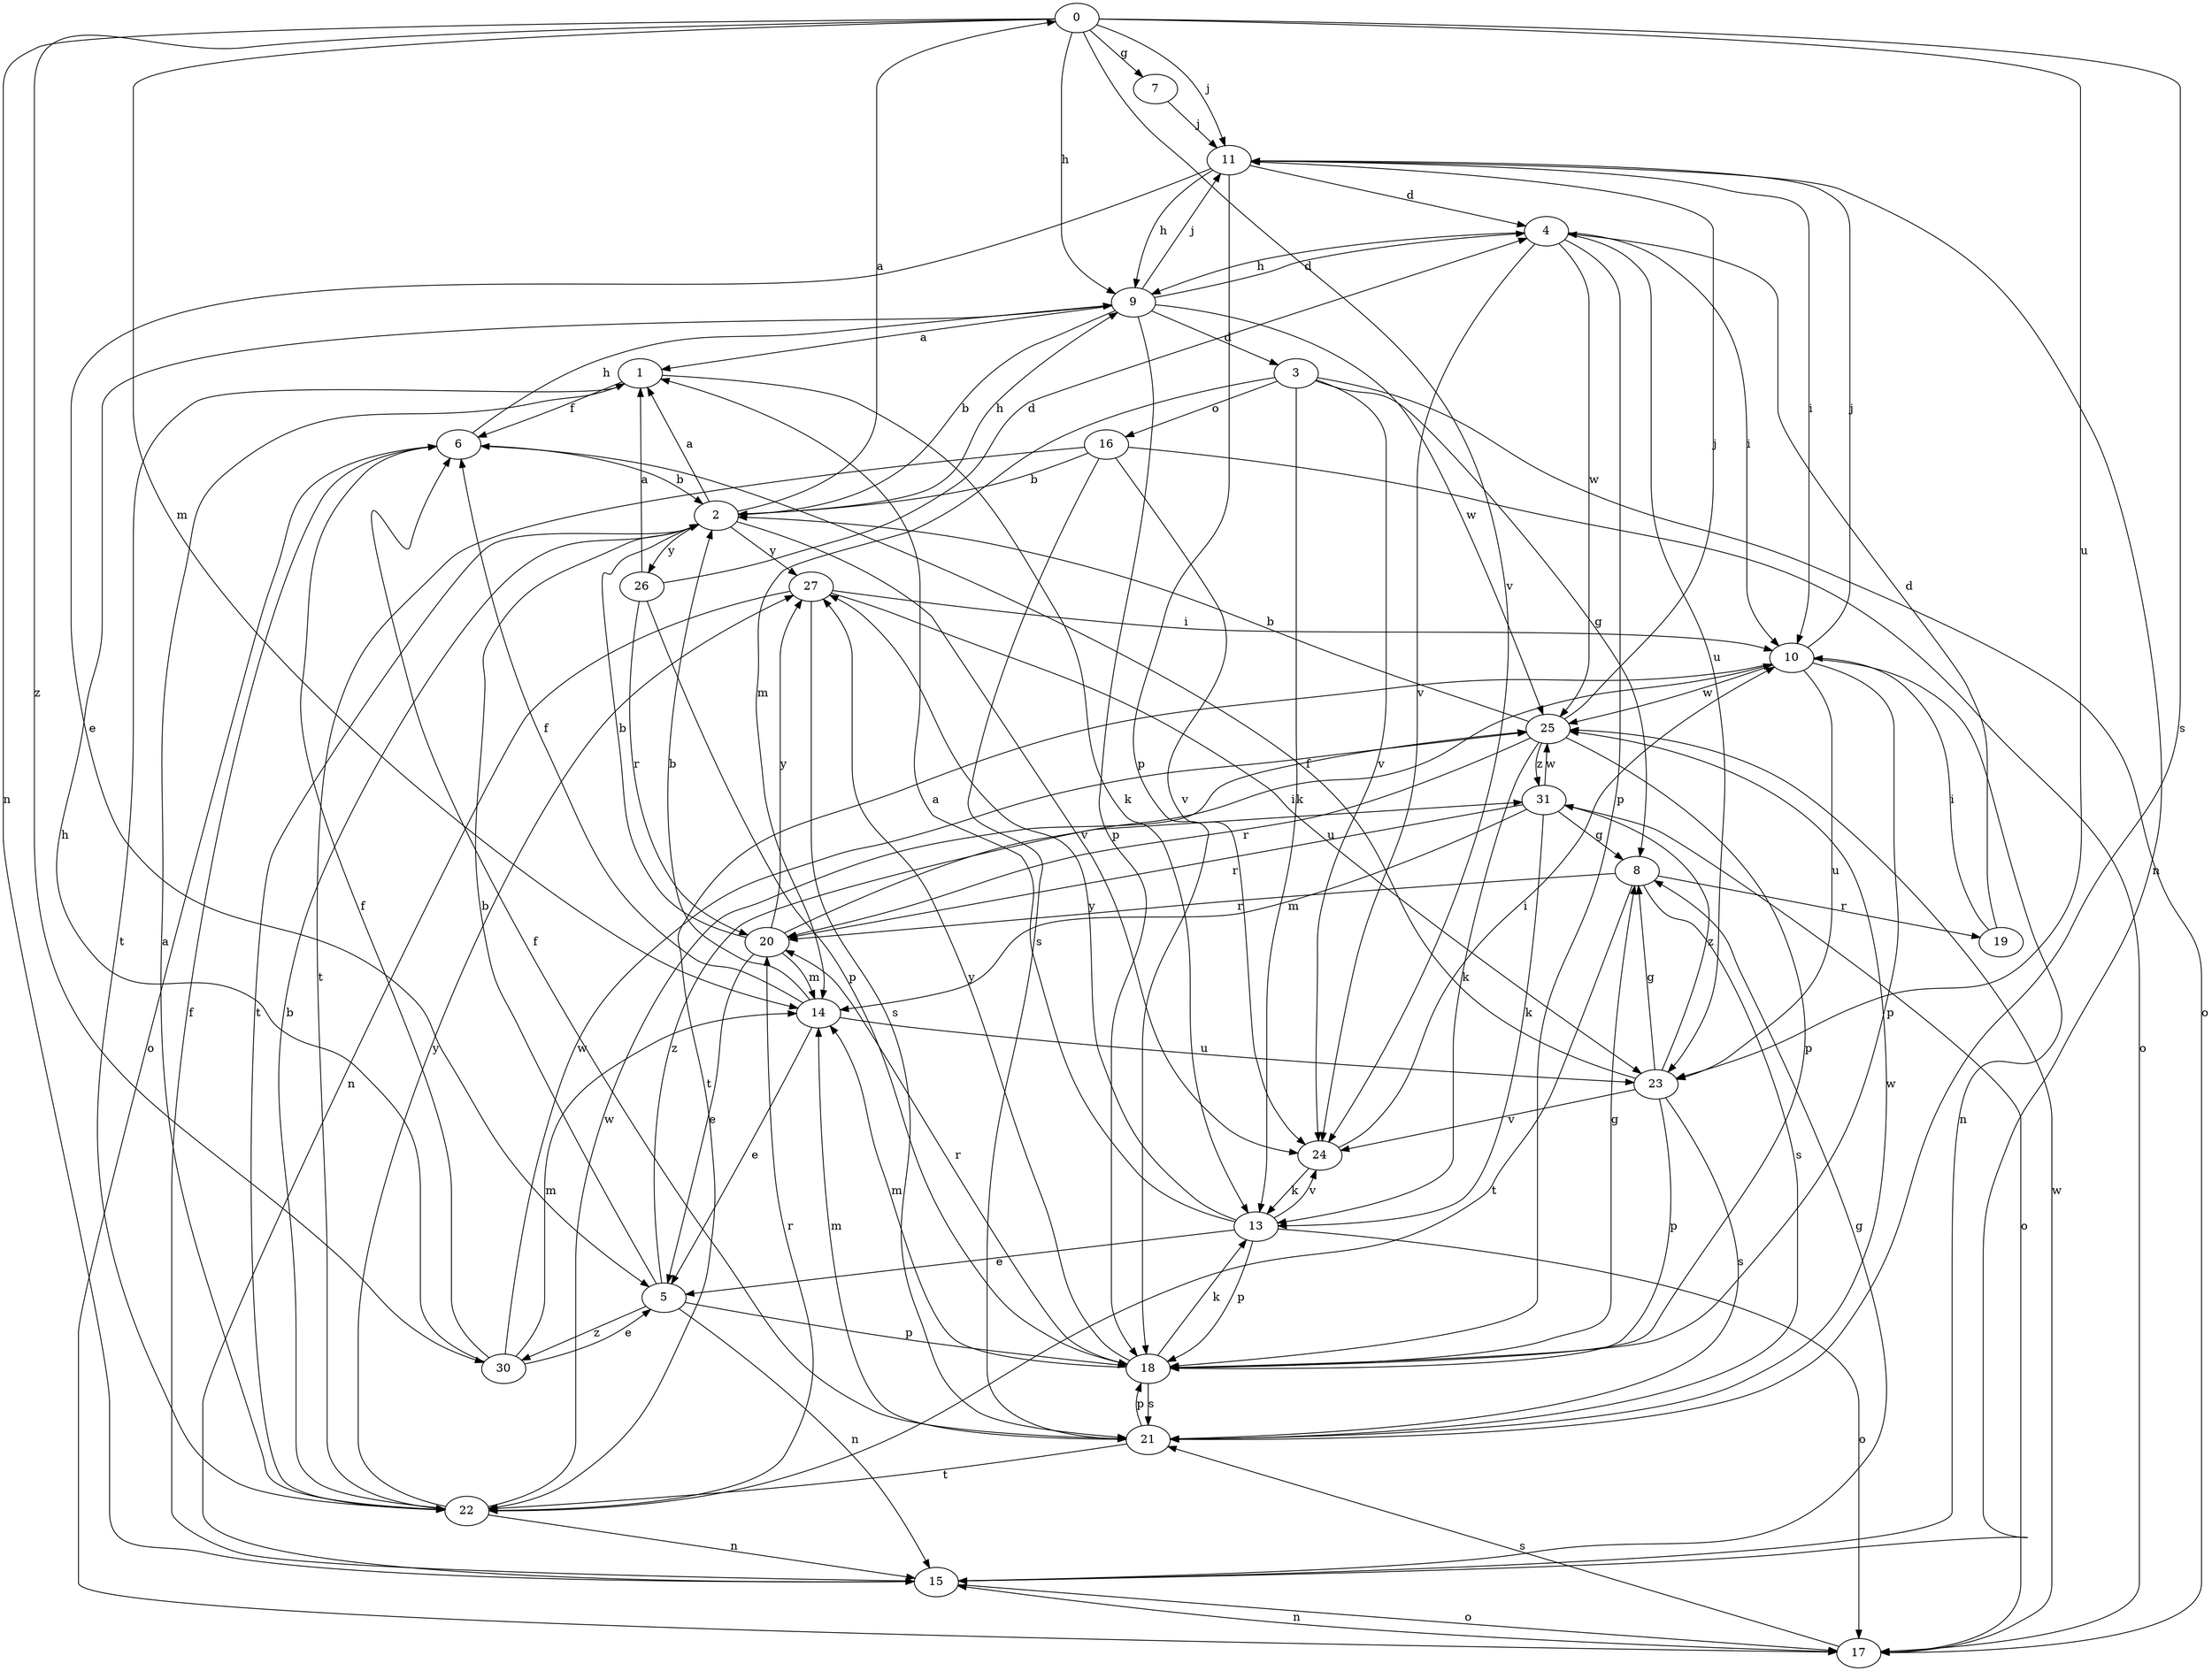 strict digraph  {
0;
1;
2;
3;
4;
5;
6;
7;
8;
9;
10;
11;
13;
14;
15;
16;
17;
18;
19;
20;
21;
22;
23;
24;
25;
26;
27;
30;
31;
0 -> 7  [label=g];
0 -> 9  [label=h];
0 -> 11  [label=j];
0 -> 14  [label=m];
0 -> 15  [label=n];
0 -> 21  [label=s];
0 -> 23  [label=u];
0 -> 24  [label=v];
0 -> 30  [label=z];
1 -> 6  [label=f];
1 -> 13  [label=k];
1 -> 22  [label=t];
2 -> 0  [label=a];
2 -> 1  [label=a];
2 -> 9  [label=h];
2 -> 22  [label=t];
2 -> 24  [label=v];
2 -> 26  [label=y];
2 -> 27  [label=y];
3 -> 8  [label=g];
3 -> 13  [label=k];
3 -> 14  [label=m];
3 -> 16  [label=o];
3 -> 17  [label=o];
3 -> 24  [label=v];
4 -> 9  [label=h];
4 -> 10  [label=i];
4 -> 18  [label=p];
4 -> 23  [label=u];
4 -> 24  [label=v];
4 -> 25  [label=w];
5 -> 2  [label=b];
5 -> 15  [label=n];
5 -> 18  [label=p];
5 -> 30  [label=z];
5 -> 31  [label=z];
6 -> 2  [label=b];
6 -> 9  [label=h];
6 -> 17  [label=o];
7 -> 11  [label=j];
8 -> 19  [label=r];
8 -> 20  [label=r];
8 -> 21  [label=s];
8 -> 22  [label=t];
9 -> 1  [label=a];
9 -> 2  [label=b];
9 -> 3  [label=d];
9 -> 4  [label=d];
9 -> 11  [label=j];
9 -> 18  [label=p];
9 -> 25  [label=w];
10 -> 11  [label=j];
10 -> 15  [label=n];
10 -> 18  [label=p];
10 -> 22  [label=t];
10 -> 23  [label=u];
10 -> 25  [label=w];
11 -> 4  [label=d];
11 -> 5  [label=e];
11 -> 9  [label=h];
11 -> 10  [label=i];
11 -> 15  [label=n];
11 -> 18  [label=p];
13 -> 1  [label=a];
13 -> 5  [label=e];
13 -> 17  [label=o];
13 -> 18  [label=p];
13 -> 24  [label=v];
13 -> 27  [label=y];
14 -> 2  [label=b];
14 -> 5  [label=e];
14 -> 6  [label=f];
14 -> 23  [label=u];
15 -> 6  [label=f];
15 -> 8  [label=g];
15 -> 17  [label=o];
16 -> 2  [label=b];
16 -> 17  [label=o];
16 -> 21  [label=s];
16 -> 22  [label=t];
16 -> 24  [label=v];
17 -> 15  [label=n];
17 -> 21  [label=s];
17 -> 25  [label=w];
18 -> 8  [label=g];
18 -> 13  [label=k];
18 -> 14  [label=m];
18 -> 20  [label=r];
18 -> 21  [label=s];
18 -> 27  [label=y];
19 -> 4  [label=d];
19 -> 10  [label=i];
20 -> 2  [label=b];
20 -> 5  [label=e];
20 -> 10  [label=i];
20 -> 14  [label=m];
20 -> 27  [label=y];
21 -> 6  [label=f];
21 -> 14  [label=m];
21 -> 18  [label=p];
21 -> 22  [label=t];
21 -> 25  [label=w];
22 -> 1  [label=a];
22 -> 2  [label=b];
22 -> 15  [label=n];
22 -> 20  [label=r];
22 -> 25  [label=w];
22 -> 27  [label=y];
23 -> 6  [label=f];
23 -> 8  [label=g];
23 -> 18  [label=p];
23 -> 21  [label=s];
23 -> 24  [label=v];
23 -> 31  [label=z];
24 -> 10  [label=i];
24 -> 13  [label=k];
25 -> 2  [label=b];
25 -> 11  [label=j];
25 -> 13  [label=k];
25 -> 18  [label=p];
25 -> 20  [label=r];
25 -> 31  [label=z];
26 -> 1  [label=a];
26 -> 4  [label=d];
26 -> 18  [label=p];
26 -> 20  [label=r];
27 -> 10  [label=i];
27 -> 15  [label=n];
27 -> 21  [label=s];
27 -> 23  [label=u];
30 -> 5  [label=e];
30 -> 6  [label=f];
30 -> 9  [label=h];
30 -> 14  [label=m];
30 -> 25  [label=w];
31 -> 8  [label=g];
31 -> 13  [label=k];
31 -> 14  [label=m];
31 -> 17  [label=o];
31 -> 20  [label=r];
31 -> 25  [label=w];
}
